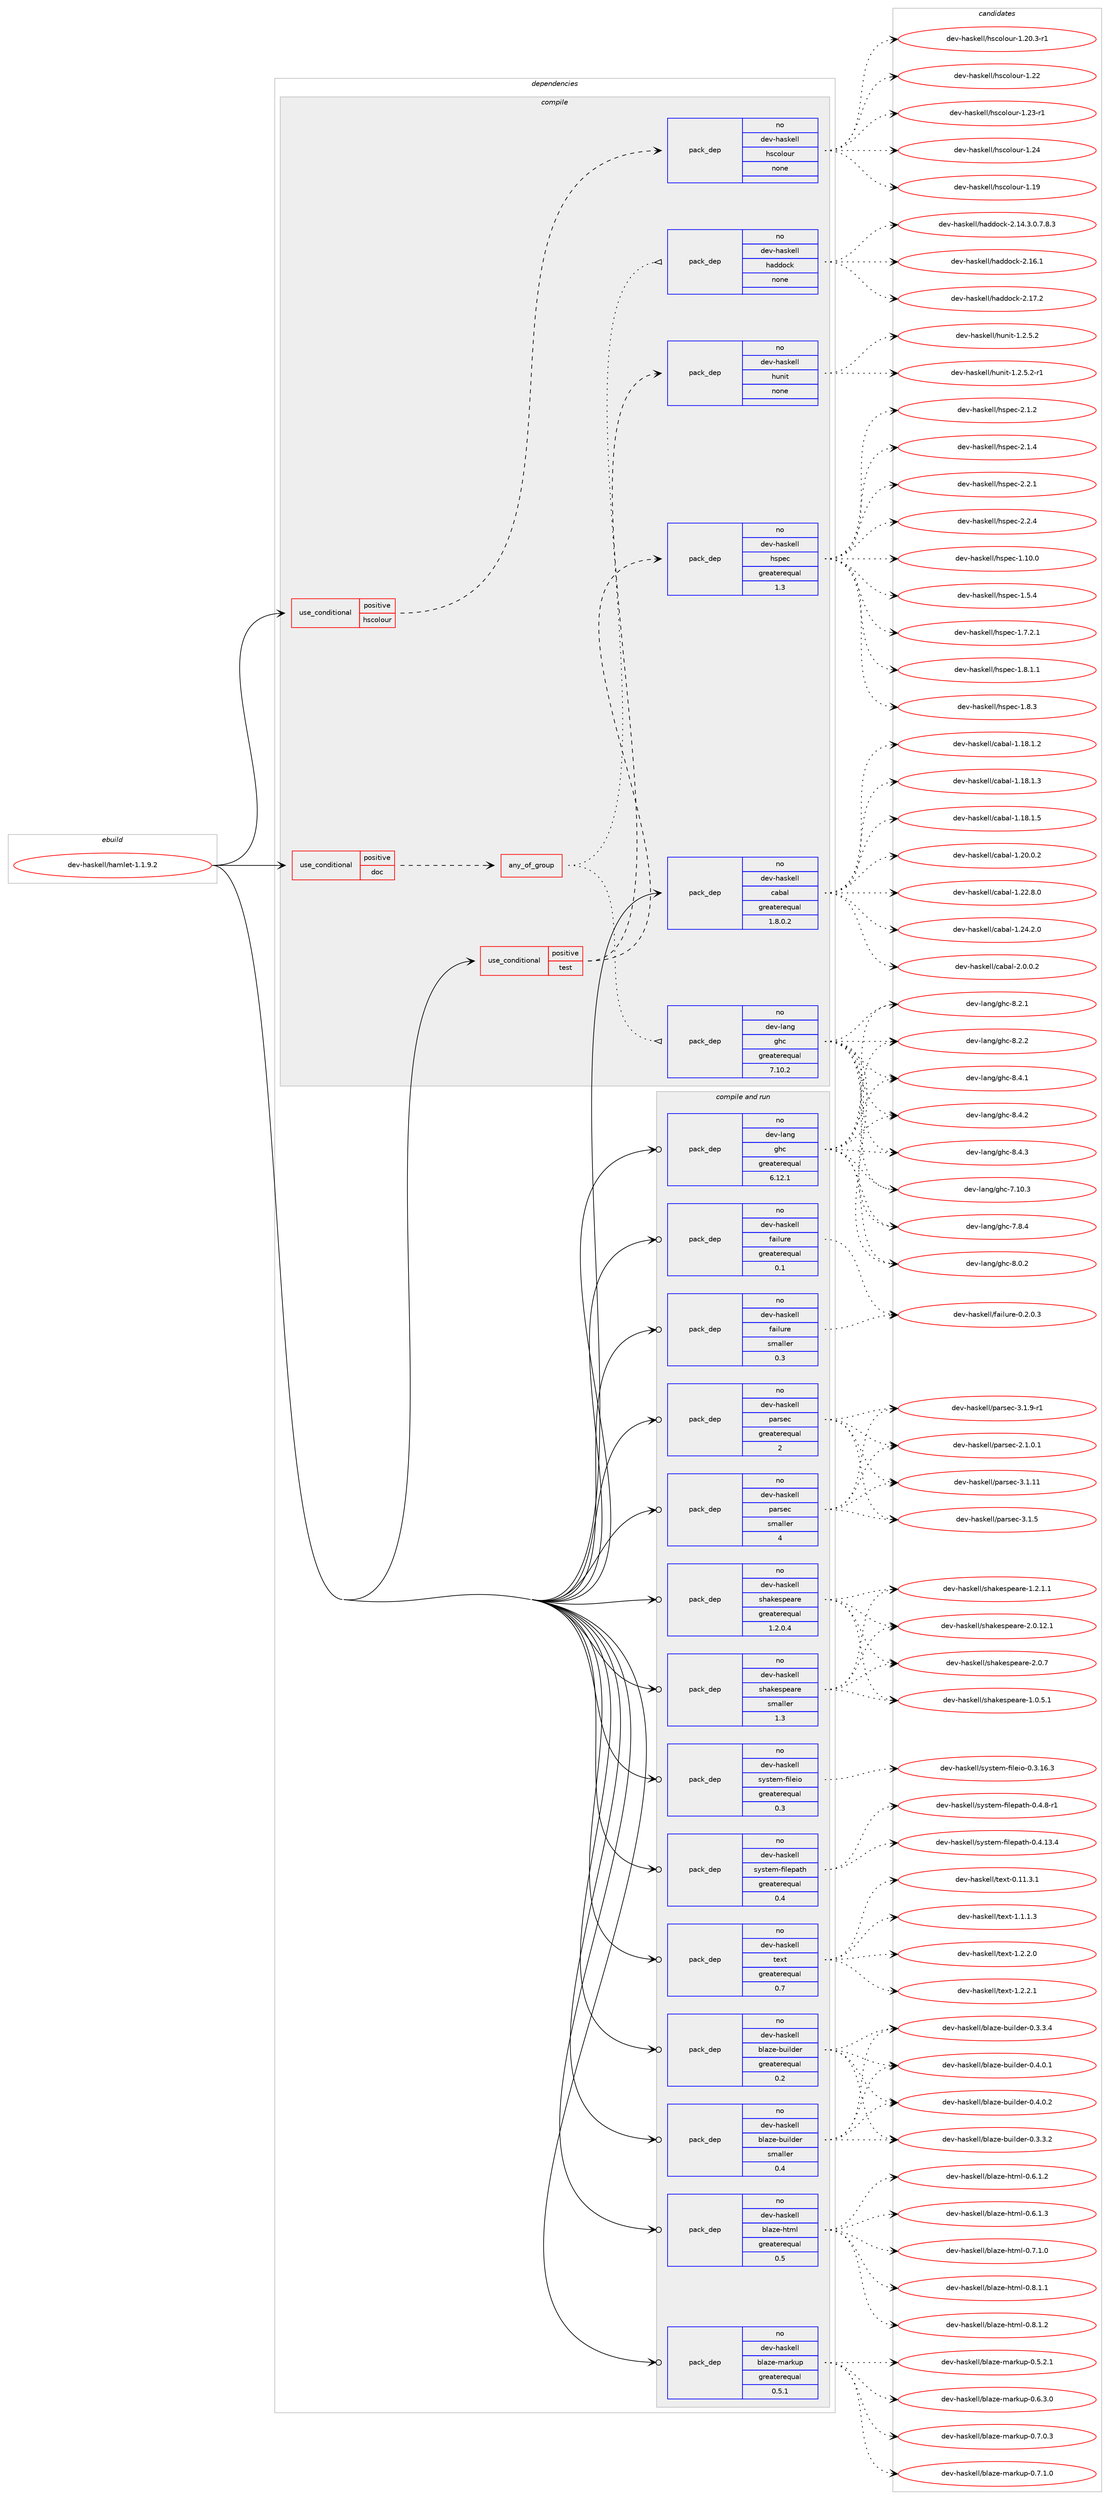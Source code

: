 digraph prolog {

# *************
# Graph options
# *************

newrank=true;
concentrate=true;
compound=true;
graph [rankdir=LR,fontname=Helvetica,fontsize=10,ranksep=1.5];#, ranksep=2.5, nodesep=0.2];
edge  [arrowhead=vee];
node  [fontname=Helvetica,fontsize=10];

# **********
# The ebuild
# **********

subgraph cluster_leftcol {
color=gray;
rank=same;
label=<<i>ebuild</i>>;
id [label="dev-haskell/hamlet-1.1.9.2", color=red, width=4, href="../dev-haskell/hamlet-1.1.9.2.svg"];
}

# ****************
# The dependencies
# ****************

subgraph cluster_midcol {
color=gray;
label=<<i>dependencies</i>>;
subgraph cluster_compile {
fillcolor="#eeeeee";
style=filled;
label=<<i>compile</i>>;
subgraph cond359751 {
dependency1333593 [label=<<TABLE BORDER="0" CELLBORDER="1" CELLSPACING="0" CELLPADDING="4"><TR><TD ROWSPAN="3" CELLPADDING="10">use_conditional</TD></TR><TR><TD>positive</TD></TR><TR><TD>doc</TD></TR></TABLE>>, shape=none, color=red];
subgraph any20961 {
dependency1333594 [label=<<TABLE BORDER="0" CELLBORDER="1" CELLSPACING="0" CELLPADDING="4"><TR><TD CELLPADDING="10">any_of_group</TD></TR></TABLE>>, shape=none, color=red];subgraph pack952329 {
dependency1333595 [label=<<TABLE BORDER="0" CELLBORDER="1" CELLSPACING="0" CELLPADDING="4" WIDTH="220"><TR><TD ROWSPAN="6" CELLPADDING="30">pack_dep</TD></TR><TR><TD WIDTH="110">no</TD></TR><TR><TD>dev-haskell</TD></TR><TR><TD>haddock</TD></TR><TR><TD>none</TD></TR><TR><TD></TD></TR></TABLE>>, shape=none, color=blue];
}
dependency1333594:e -> dependency1333595:w [weight=20,style="dotted",arrowhead="oinv"];
subgraph pack952330 {
dependency1333596 [label=<<TABLE BORDER="0" CELLBORDER="1" CELLSPACING="0" CELLPADDING="4" WIDTH="220"><TR><TD ROWSPAN="6" CELLPADDING="30">pack_dep</TD></TR><TR><TD WIDTH="110">no</TD></TR><TR><TD>dev-lang</TD></TR><TR><TD>ghc</TD></TR><TR><TD>greaterequal</TD></TR><TR><TD>7.10.2</TD></TR></TABLE>>, shape=none, color=blue];
}
dependency1333594:e -> dependency1333596:w [weight=20,style="dotted",arrowhead="oinv"];
}
dependency1333593:e -> dependency1333594:w [weight=20,style="dashed",arrowhead="vee"];
}
id:e -> dependency1333593:w [weight=20,style="solid",arrowhead="vee"];
subgraph cond359752 {
dependency1333597 [label=<<TABLE BORDER="0" CELLBORDER="1" CELLSPACING="0" CELLPADDING="4"><TR><TD ROWSPAN="3" CELLPADDING="10">use_conditional</TD></TR><TR><TD>positive</TD></TR><TR><TD>hscolour</TD></TR></TABLE>>, shape=none, color=red];
subgraph pack952331 {
dependency1333598 [label=<<TABLE BORDER="0" CELLBORDER="1" CELLSPACING="0" CELLPADDING="4" WIDTH="220"><TR><TD ROWSPAN="6" CELLPADDING="30">pack_dep</TD></TR><TR><TD WIDTH="110">no</TD></TR><TR><TD>dev-haskell</TD></TR><TR><TD>hscolour</TD></TR><TR><TD>none</TD></TR><TR><TD></TD></TR></TABLE>>, shape=none, color=blue];
}
dependency1333597:e -> dependency1333598:w [weight=20,style="dashed",arrowhead="vee"];
}
id:e -> dependency1333597:w [weight=20,style="solid",arrowhead="vee"];
subgraph cond359753 {
dependency1333599 [label=<<TABLE BORDER="0" CELLBORDER="1" CELLSPACING="0" CELLPADDING="4"><TR><TD ROWSPAN="3" CELLPADDING="10">use_conditional</TD></TR><TR><TD>positive</TD></TR><TR><TD>test</TD></TR></TABLE>>, shape=none, color=red];
subgraph pack952332 {
dependency1333600 [label=<<TABLE BORDER="0" CELLBORDER="1" CELLSPACING="0" CELLPADDING="4" WIDTH="220"><TR><TD ROWSPAN="6" CELLPADDING="30">pack_dep</TD></TR><TR><TD WIDTH="110">no</TD></TR><TR><TD>dev-haskell</TD></TR><TR><TD>hspec</TD></TR><TR><TD>greaterequal</TD></TR><TR><TD>1.3</TD></TR></TABLE>>, shape=none, color=blue];
}
dependency1333599:e -> dependency1333600:w [weight=20,style="dashed",arrowhead="vee"];
subgraph pack952333 {
dependency1333601 [label=<<TABLE BORDER="0" CELLBORDER="1" CELLSPACING="0" CELLPADDING="4" WIDTH="220"><TR><TD ROWSPAN="6" CELLPADDING="30">pack_dep</TD></TR><TR><TD WIDTH="110">no</TD></TR><TR><TD>dev-haskell</TD></TR><TR><TD>hunit</TD></TR><TR><TD>none</TD></TR><TR><TD></TD></TR></TABLE>>, shape=none, color=blue];
}
dependency1333599:e -> dependency1333601:w [weight=20,style="dashed",arrowhead="vee"];
}
id:e -> dependency1333599:w [weight=20,style="solid",arrowhead="vee"];
subgraph pack952334 {
dependency1333602 [label=<<TABLE BORDER="0" CELLBORDER="1" CELLSPACING="0" CELLPADDING="4" WIDTH="220"><TR><TD ROWSPAN="6" CELLPADDING="30">pack_dep</TD></TR><TR><TD WIDTH="110">no</TD></TR><TR><TD>dev-haskell</TD></TR><TR><TD>cabal</TD></TR><TR><TD>greaterequal</TD></TR><TR><TD>1.8.0.2</TD></TR></TABLE>>, shape=none, color=blue];
}
id:e -> dependency1333602:w [weight=20,style="solid",arrowhead="vee"];
}
subgraph cluster_compileandrun {
fillcolor="#eeeeee";
style=filled;
label=<<i>compile and run</i>>;
subgraph pack952335 {
dependency1333603 [label=<<TABLE BORDER="0" CELLBORDER="1" CELLSPACING="0" CELLPADDING="4" WIDTH="220"><TR><TD ROWSPAN="6" CELLPADDING="30">pack_dep</TD></TR><TR><TD WIDTH="110">no</TD></TR><TR><TD>dev-haskell</TD></TR><TR><TD>blaze-builder</TD></TR><TR><TD>greaterequal</TD></TR><TR><TD>0.2</TD></TR></TABLE>>, shape=none, color=blue];
}
id:e -> dependency1333603:w [weight=20,style="solid",arrowhead="odotvee"];
subgraph pack952336 {
dependency1333604 [label=<<TABLE BORDER="0" CELLBORDER="1" CELLSPACING="0" CELLPADDING="4" WIDTH="220"><TR><TD ROWSPAN="6" CELLPADDING="30">pack_dep</TD></TR><TR><TD WIDTH="110">no</TD></TR><TR><TD>dev-haskell</TD></TR><TR><TD>blaze-builder</TD></TR><TR><TD>smaller</TD></TR><TR><TD>0.4</TD></TR></TABLE>>, shape=none, color=blue];
}
id:e -> dependency1333604:w [weight=20,style="solid",arrowhead="odotvee"];
subgraph pack952337 {
dependency1333605 [label=<<TABLE BORDER="0" CELLBORDER="1" CELLSPACING="0" CELLPADDING="4" WIDTH="220"><TR><TD ROWSPAN="6" CELLPADDING="30">pack_dep</TD></TR><TR><TD WIDTH="110">no</TD></TR><TR><TD>dev-haskell</TD></TR><TR><TD>blaze-html</TD></TR><TR><TD>greaterequal</TD></TR><TR><TD>0.5</TD></TR></TABLE>>, shape=none, color=blue];
}
id:e -> dependency1333605:w [weight=20,style="solid",arrowhead="odotvee"];
subgraph pack952338 {
dependency1333606 [label=<<TABLE BORDER="0" CELLBORDER="1" CELLSPACING="0" CELLPADDING="4" WIDTH="220"><TR><TD ROWSPAN="6" CELLPADDING="30">pack_dep</TD></TR><TR><TD WIDTH="110">no</TD></TR><TR><TD>dev-haskell</TD></TR><TR><TD>blaze-markup</TD></TR><TR><TD>greaterequal</TD></TR><TR><TD>0.5.1</TD></TR></TABLE>>, shape=none, color=blue];
}
id:e -> dependency1333606:w [weight=20,style="solid",arrowhead="odotvee"];
subgraph pack952339 {
dependency1333607 [label=<<TABLE BORDER="0" CELLBORDER="1" CELLSPACING="0" CELLPADDING="4" WIDTH="220"><TR><TD ROWSPAN="6" CELLPADDING="30">pack_dep</TD></TR><TR><TD WIDTH="110">no</TD></TR><TR><TD>dev-haskell</TD></TR><TR><TD>failure</TD></TR><TR><TD>greaterequal</TD></TR><TR><TD>0.1</TD></TR></TABLE>>, shape=none, color=blue];
}
id:e -> dependency1333607:w [weight=20,style="solid",arrowhead="odotvee"];
subgraph pack952340 {
dependency1333608 [label=<<TABLE BORDER="0" CELLBORDER="1" CELLSPACING="0" CELLPADDING="4" WIDTH="220"><TR><TD ROWSPAN="6" CELLPADDING="30">pack_dep</TD></TR><TR><TD WIDTH="110">no</TD></TR><TR><TD>dev-haskell</TD></TR><TR><TD>failure</TD></TR><TR><TD>smaller</TD></TR><TR><TD>0.3</TD></TR></TABLE>>, shape=none, color=blue];
}
id:e -> dependency1333608:w [weight=20,style="solid",arrowhead="odotvee"];
subgraph pack952341 {
dependency1333609 [label=<<TABLE BORDER="0" CELLBORDER="1" CELLSPACING="0" CELLPADDING="4" WIDTH="220"><TR><TD ROWSPAN="6" CELLPADDING="30">pack_dep</TD></TR><TR><TD WIDTH="110">no</TD></TR><TR><TD>dev-haskell</TD></TR><TR><TD>parsec</TD></TR><TR><TD>greaterequal</TD></TR><TR><TD>2</TD></TR></TABLE>>, shape=none, color=blue];
}
id:e -> dependency1333609:w [weight=20,style="solid",arrowhead="odotvee"];
subgraph pack952342 {
dependency1333610 [label=<<TABLE BORDER="0" CELLBORDER="1" CELLSPACING="0" CELLPADDING="4" WIDTH="220"><TR><TD ROWSPAN="6" CELLPADDING="30">pack_dep</TD></TR><TR><TD WIDTH="110">no</TD></TR><TR><TD>dev-haskell</TD></TR><TR><TD>parsec</TD></TR><TR><TD>smaller</TD></TR><TR><TD>4</TD></TR></TABLE>>, shape=none, color=blue];
}
id:e -> dependency1333610:w [weight=20,style="solid",arrowhead="odotvee"];
subgraph pack952343 {
dependency1333611 [label=<<TABLE BORDER="0" CELLBORDER="1" CELLSPACING="0" CELLPADDING="4" WIDTH="220"><TR><TD ROWSPAN="6" CELLPADDING="30">pack_dep</TD></TR><TR><TD WIDTH="110">no</TD></TR><TR><TD>dev-haskell</TD></TR><TR><TD>shakespeare</TD></TR><TR><TD>greaterequal</TD></TR><TR><TD>1.2.0.4</TD></TR></TABLE>>, shape=none, color=blue];
}
id:e -> dependency1333611:w [weight=20,style="solid",arrowhead="odotvee"];
subgraph pack952344 {
dependency1333612 [label=<<TABLE BORDER="0" CELLBORDER="1" CELLSPACING="0" CELLPADDING="4" WIDTH="220"><TR><TD ROWSPAN="6" CELLPADDING="30">pack_dep</TD></TR><TR><TD WIDTH="110">no</TD></TR><TR><TD>dev-haskell</TD></TR><TR><TD>shakespeare</TD></TR><TR><TD>smaller</TD></TR><TR><TD>1.3</TD></TR></TABLE>>, shape=none, color=blue];
}
id:e -> dependency1333612:w [weight=20,style="solid",arrowhead="odotvee"];
subgraph pack952345 {
dependency1333613 [label=<<TABLE BORDER="0" CELLBORDER="1" CELLSPACING="0" CELLPADDING="4" WIDTH="220"><TR><TD ROWSPAN="6" CELLPADDING="30">pack_dep</TD></TR><TR><TD WIDTH="110">no</TD></TR><TR><TD>dev-haskell</TD></TR><TR><TD>system-fileio</TD></TR><TR><TD>greaterequal</TD></TR><TR><TD>0.3</TD></TR></TABLE>>, shape=none, color=blue];
}
id:e -> dependency1333613:w [weight=20,style="solid",arrowhead="odotvee"];
subgraph pack952346 {
dependency1333614 [label=<<TABLE BORDER="0" CELLBORDER="1" CELLSPACING="0" CELLPADDING="4" WIDTH="220"><TR><TD ROWSPAN="6" CELLPADDING="30">pack_dep</TD></TR><TR><TD WIDTH="110">no</TD></TR><TR><TD>dev-haskell</TD></TR><TR><TD>system-filepath</TD></TR><TR><TD>greaterequal</TD></TR><TR><TD>0.4</TD></TR></TABLE>>, shape=none, color=blue];
}
id:e -> dependency1333614:w [weight=20,style="solid",arrowhead="odotvee"];
subgraph pack952347 {
dependency1333615 [label=<<TABLE BORDER="0" CELLBORDER="1" CELLSPACING="0" CELLPADDING="4" WIDTH="220"><TR><TD ROWSPAN="6" CELLPADDING="30">pack_dep</TD></TR><TR><TD WIDTH="110">no</TD></TR><TR><TD>dev-haskell</TD></TR><TR><TD>text</TD></TR><TR><TD>greaterequal</TD></TR><TR><TD>0.7</TD></TR></TABLE>>, shape=none, color=blue];
}
id:e -> dependency1333615:w [weight=20,style="solid",arrowhead="odotvee"];
subgraph pack952348 {
dependency1333616 [label=<<TABLE BORDER="0" CELLBORDER="1" CELLSPACING="0" CELLPADDING="4" WIDTH="220"><TR><TD ROWSPAN="6" CELLPADDING="30">pack_dep</TD></TR><TR><TD WIDTH="110">no</TD></TR><TR><TD>dev-lang</TD></TR><TR><TD>ghc</TD></TR><TR><TD>greaterequal</TD></TR><TR><TD>6.12.1</TD></TR></TABLE>>, shape=none, color=blue];
}
id:e -> dependency1333616:w [weight=20,style="solid",arrowhead="odotvee"];
}
subgraph cluster_run {
fillcolor="#eeeeee";
style=filled;
label=<<i>run</i>>;
}
}

# **************
# The candidates
# **************

subgraph cluster_choices {
rank=same;
color=gray;
label=<<i>candidates</i>>;

subgraph choice952329 {
color=black;
nodesep=1;
choice1001011184510497115107101108108471049710010011199107455046495246514648465546564651 [label="dev-haskell/haddock-2.14.3.0.7.8.3", color=red, width=4,href="../dev-haskell/haddock-2.14.3.0.7.8.3.svg"];
choice100101118451049711510710110810847104971001001119910745504649544649 [label="dev-haskell/haddock-2.16.1", color=red, width=4,href="../dev-haskell/haddock-2.16.1.svg"];
choice100101118451049711510710110810847104971001001119910745504649554650 [label="dev-haskell/haddock-2.17.2", color=red, width=4,href="../dev-haskell/haddock-2.17.2.svg"];
dependency1333595:e -> choice1001011184510497115107101108108471049710010011199107455046495246514648465546564651:w [style=dotted,weight="100"];
dependency1333595:e -> choice100101118451049711510710110810847104971001001119910745504649544649:w [style=dotted,weight="100"];
dependency1333595:e -> choice100101118451049711510710110810847104971001001119910745504649554650:w [style=dotted,weight="100"];
}
subgraph choice952330 {
color=black;
nodesep=1;
choice1001011184510897110103471031049945554649484651 [label="dev-lang/ghc-7.10.3", color=red, width=4,href="../dev-lang/ghc-7.10.3.svg"];
choice10010111845108971101034710310499455546564652 [label="dev-lang/ghc-7.8.4", color=red, width=4,href="../dev-lang/ghc-7.8.4.svg"];
choice10010111845108971101034710310499455646484650 [label="dev-lang/ghc-8.0.2", color=red, width=4,href="../dev-lang/ghc-8.0.2.svg"];
choice10010111845108971101034710310499455646504649 [label="dev-lang/ghc-8.2.1", color=red, width=4,href="../dev-lang/ghc-8.2.1.svg"];
choice10010111845108971101034710310499455646504650 [label="dev-lang/ghc-8.2.2", color=red, width=4,href="../dev-lang/ghc-8.2.2.svg"];
choice10010111845108971101034710310499455646524649 [label="dev-lang/ghc-8.4.1", color=red, width=4,href="../dev-lang/ghc-8.4.1.svg"];
choice10010111845108971101034710310499455646524650 [label="dev-lang/ghc-8.4.2", color=red, width=4,href="../dev-lang/ghc-8.4.2.svg"];
choice10010111845108971101034710310499455646524651 [label="dev-lang/ghc-8.4.3", color=red, width=4,href="../dev-lang/ghc-8.4.3.svg"];
dependency1333596:e -> choice1001011184510897110103471031049945554649484651:w [style=dotted,weight="100"];
dependency1333596:e -> choice10010111845108971101034710310499455546564652:w [style=dotted,weight="100"];
dependency1333596:e -> choice10010111845108971101034710310499455646484650:w [style=dotted,weight="100"];
dependency1333596:e -> choice10010111845108971101034710310499455646504649:w [style=dotted,weight="100"];
dependency1333596:e -> choice10010111845108971101034710310499455646504650:w [style=dotted,weight="100"];
dependency1333596:e -> choice10010111845108971101034710310499455646524649:w [style=dotted,weight="100"];
dependency1333596:e -> choice10010111845108971101034710310499455646524650:w [style=dotted,weight="100"];
dependency1333596:e -> choice10010111845108971101034710310499455646524651:w [style=dotted,weight="100"];
}
subgraph choice952331 {
color=black;
nodesep=1;
choice100101118451049711510710110810847104115991111081111171144549464957 [label="dev-haskell/hscolour-1.19", color=red, width=4,href="../dev-haskell/hscolour-1.19.svg"];
choice10010111845104971151071011081084710411599111108111117114454946504846514511449 [label="dev-haskell/hscolour-1.20.3-r1", color=red, width=4,href="../dev-haskell/hscolour-1.20.3-r1.svg"];
choice100101118451049711510710110810847104115991111081111171144549465050 [label="dev-haskell/hscolour-1.22", color=red, width=4,href="../dev-haskell/hscolour-1.22.svg"];
choice1001011184510497115107101108108471041159911110811111711445494650514511449 [label="dev-haskell/hscolour-1.23-r1", color=red, width=4,href="../dev-haskell/hscolour-1.23-r1.svg"];
choice100101118451049711510710110810847104115991111081111171144549465052 [label="dev-haskell/hscolour-1.24", color=red, width=4,href="../dev-haskell/hscolour-1.24.svg"];
dependency1333598:e -> choice100101118451049711510710110810847104115991111081111171144549464957:w [style=dotted,weight="100"];
dependency1333598:e -> choice10010111845104971151071011081084710411599111108111117114454946504846514511449:w [style=dotted,weight="100"];
dependency1333598:e -> choice100101118451049711510710110810847104115991111081111171144549465050:w [style=dotted,weight="100"];
dependency1333598:e -> choice1001011184510497115107101108108471041159911110811111711445494650514511449:w [style=dotted,weight="100"];
dependency1333598:e -> choice100101118451049711510710110810847104115991111081111171144549465052:w [style=dotted,weight="100"];
}
subgraph choice952332 {
color=black;
nodesep=1;
choice1001011184510497115107101108108471041151121019945494649484648 [label="dev-haskell/hspec-1.10.0", color=red, width=4,href="../dev-haskell/hspec-1.10.0.svg"];
choice10010111845104971151071011081084710411511210199454946534652 [label="dev-haskell/hspec-1.5.4", color=red, width=4,href="../dev-haskell/hspec-1.5.4.svg"];
choice100101118451049711510710110810847104115112101994549465546504649 [label="dev-haskell/hspec-1.7.2.1", color=red, width=4,href="../dev-haskell/hspec-1.7.2.1.svg"];
choice100101118451049711510710110810847104115112101994549465646494649 [label="dev-haskell/hspec-1.8.1.1", color=red, width=4,href="../dev-haskell/hspec-1.8.1.1.svg"];
choice10010111845104971151071011081084710411511210199454946564651 [label="dev-haskell/hspec-1.8.3", color=red, width=4,href="../dev-haskell/hspec-1.8.3.svg"];
choice10010111845104971151071011081084710411511210199455046494650 [label="dev-haskell/hspec-2.1.2", color=red, width=4,href="../dev-haskell/hspec-2.1.2.svg"];
choice10010111845104971151071011081084710411511210199455046494652 [label="dev-haskell/hspec-2.1.4", color=red, width=4,href="../dev-haskell/hspec-2.1.4.svg"];
choice10010111845104971151071011081084710411511210199455046504649 [label="dev-haskell/hspec-2.2.1", color=red, width=4,href="../dev-haskell/hspec-2.2.1.svg"];
choice10010111845104971151071011081084710411511210199455046504652 [label="dev-haskell/hspec-2.2.4", color=red, width=4,href="../dev-haskell/hspec-2.2.4.svg"];
dependency1333600:e -> choice1001011184510497115107101108108471041151121019945494649484648:w [style=dotted,weight="100"];
dependency1333600:e -> choice10010111845104971151071011081084710411511210199454946534652:w [style=dotted,weight="100"];
dependency1333600:e -> choice100101118451049711510710110810847104115112101994549465546504649:w [style=dotted,weight="100"];
dependency1333600:e -> choice100101118451049711510710110810847104115112101994549465646494649:w [style=dotted,weight="100"];
dependency1333600:e -> choice10010111845104971151071011081084710411511210199454946564651:w [style=dotted,weight="100"];
dependency1333600:e -> choice10010111845104971151071011081084710411511210199455046494650:w [style=dotted,weight="100"];
dependency1333600:e -> choice10010111845104971151071011081084710411511210199455046494652:w [style=dotted,weight="100"];
dependency1333600:e -> choice10010111845104971151071011081084710411511210199455046504649:w [style=dotted,weight="100"];
dependency1333600:e -> choice10010111845104971151071011081084710411511210199455046504652:w [style=dotted,weight="100"];
}
subgraph choice952333 {
color=black;
nodesep=1;
choice1001011184510497115107101108108471041171101051164549465046534650 [label="dev-haskell/hunit-1.2.5.2", color=red, width=4,href="../dev-haskell/hunit-1.2.5.2.svg"];
choice10010111845104971151071011081084710411711010511645494650465346504511449 [label="dev-haskell/hunit-1.2.5.2-r1", color=red, width=4,href="../dev-haskell/hunit-1.2.5.2-r1.svg"];
dependency1333601:e -> choice1001011184510497115107101108108471041171101051164549465046534650:w [style=dotted,weight="100"];
dependency1333601:e -> choice10010111845104971151071011081084710411711010511645494650465346504511449:w [style=dotted,weight="100"];
}
subgraph choice952334 {
color=black;
nodesep=1;
choice10010111845104971151071011081084799979897108454946495646494650 [label="dev-haskell/cabal-1.18.1.2", color=red, width=4,href="../dev-haskell/cabal-1.18.1.2.svg"];
choice10010111845104971151071011081084799979897108454946495646494651 [label="dev-haskell/cabal-1.18.1.3", color=red, width=4,href="../dev-haskell/cabal-1.18.1.3.svg"];
choice10010111845104971151071011081084799979897108454946495646494653 [label="dev-haskell/cabal-1.18.1.5", color=red, width=4,href="../dev-haskell/cabal-1.18.1.5.svg"];
choice10010111845104971151071011081084799979897108454946504846484650 [label="dev-haskell/cabal-1.20.0.2", color=red, width=4,href="../dev-haskell/cabal-1.20.0.2.svg"];
choice10010111845104971151071011081084799979897108454946505046564648 [label="dev-haskell/cabal-1.22.8.0", color=red, width=4,href="../dev-haskell/cabal-1.22.8.0.svg"];
choice10010111845104971151071011081084799979897108454946505246504648 [label="dev-haskell/cabal-1.24.2.0", color=red, width=4,href="../dev-haskell/cabal-1.24.2.0.svg"];
choice100101118451049711510710110810847999798971084550464846484650 [label="dev-haskell/cabal-2.0.0.2", color=red, width=4,href="../dev-haskell/cabal-2.0.0.2.svg"];
dependency1333602:e -> choice10010111845104971151071011081084799979897108454946495646494650:w [style=dotted,weight="100"];
dependency1333602:e -> choice10010111845104971151071011081084799979897108454946495646494651:w [style=dotted,weight="100"];
dependency1333602:e -> choice10010111845104971151071011081084799979897108454946495646494653:w [style=dotted,weight="100"];
dependency1333602:e -> choice10010111845104971151071011081084799979897108454946504846484650:w [style=dotted,weight="100"];
dependency1333602:e -> choice10010111845104971151071011081084799979897108454946505046564648:w [style=dotted,weight="100"];
dependency1333602:e -> choice10010111845104971151071011081084799979897108454946505246504648:w [style=dotted,weight="100"];
dependency1333602:e -> choice100101118451049711510710110810847999798971084550464846484650:w [style=dotted,weight="100"];
}
subgraph choice952335 {
color=black;
nodesep=1;
choice100101118451049711510710110810847981089712210145981171051081001011144548465146514650 [label="dev-haskell/blaze-builder-0.3.3.2", color=red, width=4,href="../dev-haskell/blaze-builder-0.3.3.2.svg"];
choice100101118451049711510710110810847981089712210145981171051081001011144548465146514652 [label="dev-haskell/blaze-builder-0.3.3.4", color=red, width=4,href="../dev-haskell/blaze-builder-0.3.3.4.svg"];
choice100101118451049711510710110810847981089712210145981171051081001011144548465246484649 [label="dev-haskell/blaze-builder-0.4.0.1", color=red, width=4,href="../dev-haskell/blaze-builder-0.4.0.1.svg"];
choice100101118451049711510710110810847981089712210145981171051081001011144548465246484650 [label="dev-haskell/blaze-builder-0.4.0.2", color=red, width=4,href="../dev-haskell/blaze-builder-0.4.0.2.svg"];
dependency1333603:e -> choice100101118451049711510710110810847981089712210145981171051081001011144548465146514650:w [style=dotted,weight="100"];
dependency1333603:e -> choice100101118451049711510710110810847981089712210145981171051081001011144548465146514652:w [style=dotted,weight="100"];
dependency1333603:e -> choice100101118451049711510710110810847981089712210145981171051081001011144548465246484649:w [style=dotted,weight="100"];
dependency1333603:e -> choice100101118451049711510710110810847981089712210145981171051081001011144548465246484650:w [style=dotted,weight="100"];
}
subgraph choice952336 {
color=black;
nodesep=1;
choice100101118451049711510710110810847981089712210145981171051081001011144548465146514650 [label="dev-haskell/blaze-builder-0.3.3.2", color=red, width=4,href="../dev-haskell/blaze-builder-0.3.3.2.svg"];
choice100101118451049711510710110810847981089712210145981171051081001011144548465146514652 [label="dev-haskell/blaze-builder-0.3.3.4", color=red, width=4,href="../dev-haskell/blaze-builder-0.3.3.4.svg"];
choice100101118451049711510710110810847981089712210145981171051081001011144548465246484649 [label="dev-haskell/blaze-builder-0.4.0.1", color=red, width=4,href="../dev-haskell/blaze-builder-0.4.0.1.svg"];
choice100101118451049711510710110810847981089712210145981171051081001011144548465246484650 [label="dev-haskell/blaze-builder-0.4.0.2", color=red, width=4,href="../dev-haskell/blaze-builder-0.4.0.2.svg"];
dependency1333604:e -> choice100101118451049711510710110810847981089712210145981171051081001011144548465146514650:w [style=dotted,weight="100"];
dependency1333604:e -> choice100101118451049711510710110810847981089712210145981171051081001011144548465146514652:w [style=dotted,weight="100"];
dependency1333604:e -> choice100101118451049711510710110810847981089712210145981171051081001011144548465246484649:w [style=dotted,weight="100"];
dependency1333604:e -> choice100101118451049711510710110810847981089712210145981171051081001011144548465246484650:w [style=dotted,weight="100"];
}
subgraph choice952337 {
color=black;
nodesep=1;
choice1001011184510497115107101108108479810897122101451041161091084548465446494650 [label="dev-haskell/blaze-html-0.6.1.2", color=red, width=4,href="../dev-haskell/blaze-html-0.6.1.2.svg"];
choice1001011184510497115107101108108479810897122101451041161091084548465446494651 [label="dev-haskell/blaze-html-0.6.1.3", color=red, width=4,href="../dev-haskell/blaze-html-0.6.1.3.svg"];
choice1001011184510497115107101108108479810897122101451041161091084548465546494648 [label="dev-haskell/blaze-html-0.7.1.0", color=red, width=4,href="../dev-haskell/blaze-html-0.7.1.0.svg"];
choice1001011184510497115107101108108479810897122101451041161091084548465646494649 [label="dev-haskell/blaze-html-0.8.1.1", color=red, width=4,href="../dev-haskell/blaze-html-0.8.1.1.svg"];
choice1001011184510497115107101108108479810897122101451041161091084548465646494650 [label="dev-haskell/blaze-html-0.8.1.2", color=red, width=4,href="../dev-haskell/blaze-html-0.8.1.2.svg"];
dependency1333605:e -> choice1001011184510497115107101108108479810897122101451041161091084548465446494650:w [style=dotted,weight="100"];
dependency1333605:e -> choice1001011184510497115107101108108479810897122101451041161091084548465446494651:w [style=dotted,weight="100"];
dependency1333605:e -> choice1001011184510497115107101108108479810897122101451041161091084548465546494648:w [style=dotted,weight="100"];
dependency1333605:e -> choice1001011184510497115107101108108479810897122101451041161091084548465646494649:w [style=dotted,weight="100"];
dependency1333605:e -> choice1001011184510497115107101108108479810897122101451041161091084548465646494650:w [style=dotted,weight="100"];
}
subgraph choice952338 {
color=black;
nodesep=1;
choice100101118451049711510710110810847981089712210145109971141071171124548465346504649 [label="dev-haskell/blaze-markup-0.5.2.1", color=red, width=4,href="../dev-haskell/blaze-markup-0.5.2.1.svg"];
choice100101118451049711510710110810847981089712210145109971141071171124548465446514648 [label="dev-haskell/blaze-markup-0.6.3.0", color=red, width=4,href="../dev-haskell/blaze-markup-0.6.3.0.svg"];
choice100101118451049711510710110810847981089712210145109971141071171124548465546484651 [label="dev-haskell/blaze-markup-0.7.0.3", color=red, width=4,href="../dev-haskell/blaze-markup-0.7.0.3.svg"];
choice100101118451049711510710110810847981089712210145109971141071171124548465546494648 [label="dev-haskell/blaze-markup-0.7.1.0", color=red, width=4,href="../dev-haskell/blaze-markup-0.7.1.0.svg"];
dependency1333606:e -> choice100101118451049711510710110810847981089712210145109971141071171124548465346504649:w [style=dotted,weight="100"];
dependency1333606:e -> choice100101118451049711510710110810847981089712210145109971141071171124548465446514648:w [style=dotted,weight="100"];
dependency1333606:e -> choice100101118451049711510710110810847981089712210145109971141071171124548465546484651:w [style=dotted,weight="100"];
dependency1333606:e -> choice100101118451049711510710110810847981089712210145109971141071171124548465546494648:w [style=dotted,weight="100"];
}
subgraph choice952339 {
color=black;
nodesep=1;
choice100101118451049711510710110810847102971051081171141014548465046484651 [label="dev-haskell/failure-0.2.0.3", color=red, width=4,href="../dev-haskell/failure-0.2.0.3.svg"];
dependency1333607:e -> choice100101118451049711510710110810847102971051081171141014548465046484651:w [style=dotted,weight="100"];
}
subgraph choice952340 {
color=black;
nodesep=1;
choice100101118451049711510710110810847102971051081171141014548465046484651 [label="dev-haskell/failure-0.2.0.3", color=red, width=4,href="../dev-haskell/failure-0.2.0.3.svg"];
dependency1333608:e -> choice100101118451049711510710110810847102971051081171141014548465046484651:w [style=dotted,weight="100"];
}
subgraph choice952341 {
color=black;
nodesep=1;
choice10010111845104971151071011081084711297114115101994550464946484649 [label="dev-haskell/parsec-2.1.0.1", color=red, width=4,href="../dev-haskell/parsec-2.1.0.1.svg"];
choice100101118451049711510710110810847112971141151019945514649464949 [label="dev-haskell/parsec-3.1.11", color=red, width=4,href="../dev-haskell/parsec-3.1.11.svg"];
choice1001011184510497115107101108108471129711411510199455146494653 [label="dev-haskell/parsec-3.1.5", color=red, width=4,href="../dev-haskell/parsec-3.1.5.svg"];
choice10010111845104971151071011081084711297114115101994551464946574511449 [label="dev-haskell/parsec-3.1.9-r1", color=red, width=4,href="../dev-haskell/parsec-3.1.9-r1.svg"];
dependency1333609:e -> choice10010111845104971151071011081084711297114115101994550464946484649:w [style=dotted,weight="100"];
dependency1333609:e -> choice100101118451049711510710110810847112971141151019945514649464949:w [style=dotted,weight="100"];
dependency1333609:e -> choice1001011184510497115107101108108471129711411510199455146494653:w [style=dotted,weight="100"];
dependency1333609:e -> choice10010111845104971151071011081084711297114115101994551464946574511449:w [style=dotted,weight="100"];
}
subgraph choice952342 {
color=black;
nodesep=1;
choice10010111845104971151071011081084711297114115101994550464946484649 [label="dev-haskell/parsec-2.1.0.1", color=red, width=4,href="../dev-haskell/parsec-2.1.0.1.svg"];
choice100101118451049711510710110810847112971141151019945514649464949 [label="dev-haskell/parsec-3.1.11", color=red, width=4,href="../dev-haskell/parsec-3.1.11.svg"];
choice1001011184510497115107101108108471129711411510199455146494653 [label="dev-haskell/parsec-3.1.5", color=red, width=4,href="../dev-haskell/parsec-3.1.5.svg"];
choice10010111845104971151071011081084711297114115101994551464946574511449 [label="dev-haskell/parsec-3.1.9-r1", color=red, width=4,href="../dev-haskell/parsec-3.1.9-r1.svg"];
dependency1333610:e -> choice10010111845104971151071011081084711297114115101994550464946484649:w [style=dotted,weight="100"];
dependency1333610:e -> choice100101118451049711510710110810847112971141151019945514649464949:w [style=dotted,weight="100"];
dependency1333610:e -> choice1001011184510497115107101108108471129711411510199455146494653:w [style=dotted,weight="100"];
dependency1333610:e -> choice10010111845104971151071011081084711297114115101994551464946574511449:w [style=dotted,weight="100"];
}
subgraph choice952343 {
color=black;
nodesep=1;
choice10010111845104971151071011081084711510497107101115112101971141014549464846534649 [label="dev-haskell/shakespeare-1.0.5.1", color=red, width=4,href="../dev-haskell/shakespeare-1.0.5.1.svg"];
choice10010111845104971151071011081084711510497107101115112101971141014549465046494649 [label="dev-haskell/shakespeare-1.2.1.1", color=red, width=4,href="../dev-haskell/shakespeare-1.2.1.1.svg"];
choice1001011184510497115107101108108471151049710710111511210197114101455046484649504649 [label="dev-haskell/shakespeare-2.0.12.1", color=red, width=4,href="../dev-haskell/shakespeare-2.0.12.1.svg"];
choice1001011184510497115107101108108471151049710710111511210197114101455046484655 [label="dev-haskell/shakespeare-2.0.7", color=red, width=4,href="../dev-haskell/shakespeare-2.0.7.svg"];
dependency1333611:e -> choice10010111845104971151071011081084711510497107101115112101971141014549464846534649:w [style=dotted,weight="100"];
dependency1333611:e -> choice10010111845104971151071011081084711510497107101115112101971141014549465046494649:w [style=dotted,weight="100"];
dependency1333611:e -> choice1001011184510497115107101108108471151049710710111511210197114101455046484649504649:w [style=dotted,weight="100"];
dependency1333611:e -> choice1001011184510497115107101108108471151049710710111511210197114101455046484655:w [style=dotted,weight="100"];
}
subgraph choice952344 {
color=black;
nodesep=1;
choice10010111845104971151071011081084711510497107101115112101971141014549464846534649 [label="dev-haskell/shakespeare-1.0.5.1", color=red, width=4,href="../dev-haskell/shakespeare-1.0.5.1.svg"];
choice10010111845104971151071011081084711510497107101115112101971141014549465046494649 [label="dev-haskell/shakespeare-1.2.1.1", color=red, width=4,href="../dev-haskell/shakespeare-1.2.1.1.svg"];
choice1001011184510497115107101108108471151049710710111511210197114101455046484649504649 [label="dev-haskell/shakespeare-2.0.12.1", color=red, width=4,href="../dev-haskell/shakespeare-2.0.12.1.svg"];
choice1001011184510497115107101108108471151049710710111511210197114101455046484655 [label="dev-haskell/shakespeare-2.0.7", color=red, width=4,href="../dev-haskell/shakespeare-2.0.7.svg"];
dependency1333612:e -> choice10010111845104971151071011081084711510497107101115112101971141014549464846534649:w [style=dotted,weight="100"];
dependency1333612:e -> choice10010111845104971151071011081084711510497107101115112101971141014549465046494649:w [style=dotted,weight="100"];
dependency1333612:e -> choice1001011184510497115107101108108471151049710710111511210197114101455046484649504649:w [style=dotted,weight="100"];
dependency1333612:e -> choice1001011184510497115107101108108471151049710710111511210197114101455046484655:w [style=dotted,weight="100"];
}
subgraph choice952345 {
color=black;
nodesep=1;
choice10010111845104971151071011081084711512111511610110945102105108101105111454846514649544651 [label="dev-haskell/system-fileio-0.3.16.3", color=red, width=4,href="../dev-haskell/system-fileio-0.3.16.3.svg"];
dependency1333613:e -> choice10010111845104971151071011081084711512111511610110945102105108101105111454846514649544651:w [style=dotted,weight="100"];
}
subgraph choice952346 {
color=black;
nodesep=1;
choice1001011184510497115107101108108471151211151161011094510210510810111297116104454846524649514652 [label="dev-haskell/system-filepath-0.4.13.4", color=red, width=4,href="../dev-haskell/system-filepath-0.4.13.4.svg"];
choice10010111845104971151071011081084711512111511610110945102105108101112971161044548465246564511449 [label="dev-haskell/system-filepath-0.4.8-r1", color=red, width=4,href="../dev-haskell/system-filepath-0.4.8-r1.svg"];
dependency1333614:e -> choice1001011184510497115107101108108471151211151161011094510210510810111297116104454846524649514652:w [style=dotted,weight="100"];
dependency1333614:e -> choice10010111845104971151071011081084711512111511610110945102105108101112971161044548465246564511449:w [style=dotted,weight="100"];
}
subgraph choice952347 {
color=black;
nodesep=1;
choice100101118451049711510710110810847116101120116454846494946514649 [label="dev-haskell/text-0.11.3.1", color=red, width=4,href="../dev-haskell/text-0.11.3.1.svg"];
choice1001011184510497115107101108108471161011201164549464946494651 [label="dev-haskell/text-1.1.1.3", color=red, width=4,href="../dev-haskell/text-1.1.1.3.svg"];
choice1001011184510497115107101108108471161011201164549465046504648 [label="dev-haskell/text-1.2.2.0", color=red, width=4,href="../dev-haskell/text-1.2.2.0.svg"];
choice1001011184510497115107101108108471161011201164549465046504649 [label="dev-haskell/text-1.2.2.1", color=red, width=4,href="../dev-haskell/text-1.2.2.1.svg"];
dependency1333615:e -> choice100101118451049711510710110810847116101120116454846494946514649:w [style=dotted,weight="100"];
dependency1333615:e -> choice1001011184510497115107101108108471161011201164549464946494651:w [style=dotted,weight="100"];
dependency1333615:e -> choice1001011184510497115107101108108471161011201164549465046504648:w [style=dotted,weight="100"];
dependency1333615:e -> choice1001011184510497115107101108108471161011201164549465046504649:w [style=dotted,weight="100"];
}
subgraph choice952348 {
color=black;
nodesep=1;
choice1001011184510897110103471031049945554649484651 [label="dev-lang/ghc-7.10.3", color=red, width=4,href="../dev-lang/ghc-7.10.3.svg"];
choice10010111845108971101034710310499455546564652 [label="dev-lang/ghc-7.8.4", color=red, width=4,href="../dev-lang/ghc-7.8.4.svg"];
choice10010111845108971101034710310499455646484650 [label="dev-lang/ghc-8.0.2", color=red, width=4,href="../dev-lang/ghc-8.0.2.svg"];
choice10010111845108971101034710310499455646504649 [label="dev-lang/ghc-8.2.1", color=red, width=4,href="../dev-lang/ghc-8.2.1.svg"];
choice10010111845108971101034710310499455646504650 [label="dev-lang/ghc-8.2.2", color=red, width=4,href="../dev-lang/ghc-8.2.2.svg"];
choice10010111845108971101034710310499455646524649 [label="dev-lang/ghc-8.4.1", color=red, width=4,href="../dev-lang/ghc-8.4.1.svg"];
choice10010111845108971101034710310499455646524650 [label="dev-lang/ghc-8.4.2", color=red, width=4,href="../dev-lang/ghc-8.4.2.svg"];
choice10010111845108971101034710310499455646524651 [label="dev-lang/ghc-8.4.3", color=red, width=4,href="../dev-lang/ghc-8.4.3.svg"];
dependency1333616:e -> choice1001011184510897110103471031049945554649484651:w [style=dotted,weight="100"];
dependency1333616:e -> choice10010111845108971101034710310499455546564652:w [style=dotted,weight="100"];
dependency1333616:e -> choice10010111845108971101034710310499455646484650:w [style=dotted,weight="100"];
dependency1333616:e -> choice10010111845108971101034710310499455646504649:w [style=dotted,weight="100"];
dependency1333616:e -> choice10010111845108971101034710310499455646504650:w [style=dotted,weight="100"];
dependency1333616:e -> choice10010111845108971101034710310499455646524649:w [style=dotted,weight="100"];
dependency1333616:e -> choice10010111845108971101034710310499455646524650:w [style=dotted,weight="100"];
dependency1333616:e -> choice10010111845108971101034710310499455646524651:w [style=dotted,weight="100"];
}
}

}
